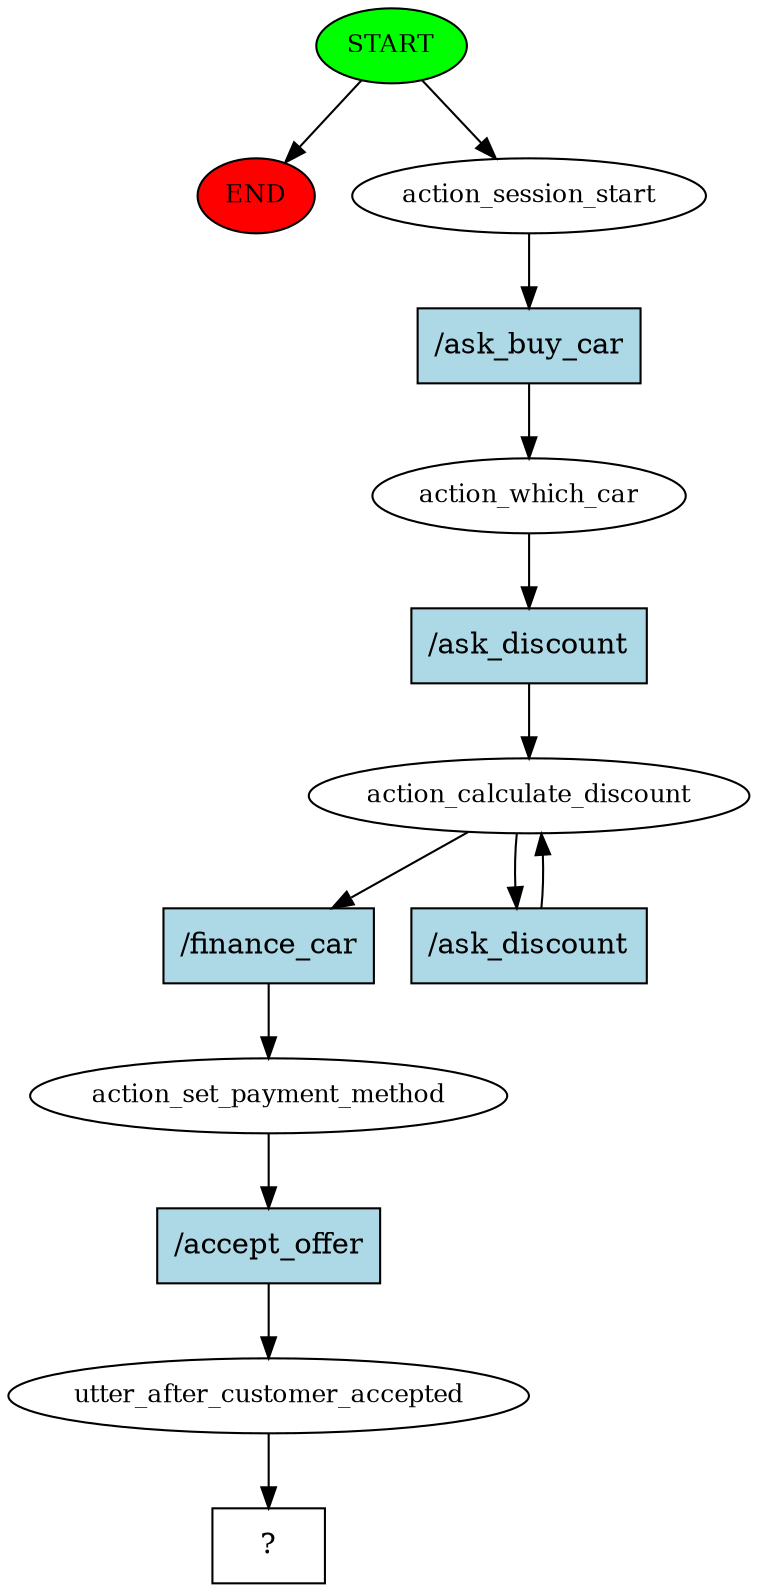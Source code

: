 digraph  {
0 [class="start active", fillcolor=green, fontsize=12, label=START, style=filled];
"-1" [class=end, fillcolor=red, fontsize=12, label=END, style=filled];
1 [class=active, fontsize=12, label=action_session_start];
2 [class=active, fontsize=12, label=action_which_car];
3 [class=active, fontsize=12, label=action_calculate_discount];
5 [class=active, fontsize=12, label=action_set_payment_method];
6 [class=active, fontsize=12, label=utter_after_customer_accepted];
7 [class="intent dashed active", label="  ?  ", shape=rect];
8 [class="intent active", fillcolor=lightblue, label="/ask_buy_car", shape=rect, style=filled];
9 [class="intent active", fillcolor=lightblue, label="/ask_discount", shape=rect, style=filled];
10 [class="intent active", fillcolor=lightblue, label="/finance_car", shape=rect, style=filled];
11 [class="intent active", fillcolor=lightblue, label="/ask_discount", shape=rect, style=filled];
12 [class="intent active", fillcolor=lightblue, label="/accept_offer", shape=rect, style=filled];
0 -> "-1"  [class="", key=NONE, label=""];
0 -> 1  [class=active, key=NONE, label=""];
1 -> 8  [class=active, key=0];
2 -> 9  [class=active, key=0];
3 -> 10  [class=active, key=0];
3 -> 11  [class=active, key=0];
5 -> 12  [class=active, key=0];
6 -> 7  [class=active, key=NONE, label=""];
8 -> 2  [class=active, key=0];
9 -> 3  [class=active, key=0];
10 -> 5  [class=active, key=0];
11 -> 3  [class=active, key=0];
12 -> 6  [class=active, key=0];
}
